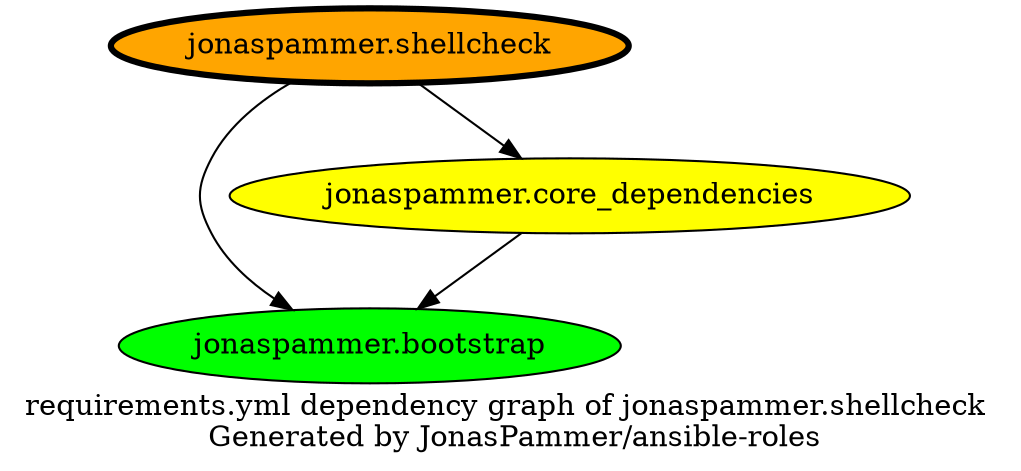 digraph hierarchy {
  label = "requirements.yml dependency graph of jonaspammer.shellcheck \n Generated by JonasPammer/ansible-roles" ;
  overlap=false

  {
    "jonaspammer.shellcheck" [fillcolor=orange style=filled penwidth=3]
    "jonaspammer.bootstrap" [fillcolor=green style=filled ]
    "jonaspammer.core_dependencies" [fillcolor=yellow style=filled ]
  }


  "jonaspammer.shellcheck" -> {"jonaspammer.bootstrap" "jonaspammer.core_dependencies"}
  "jonaspammer.core_dependencies" -> {"jonaspammer.bootstrap"}
}